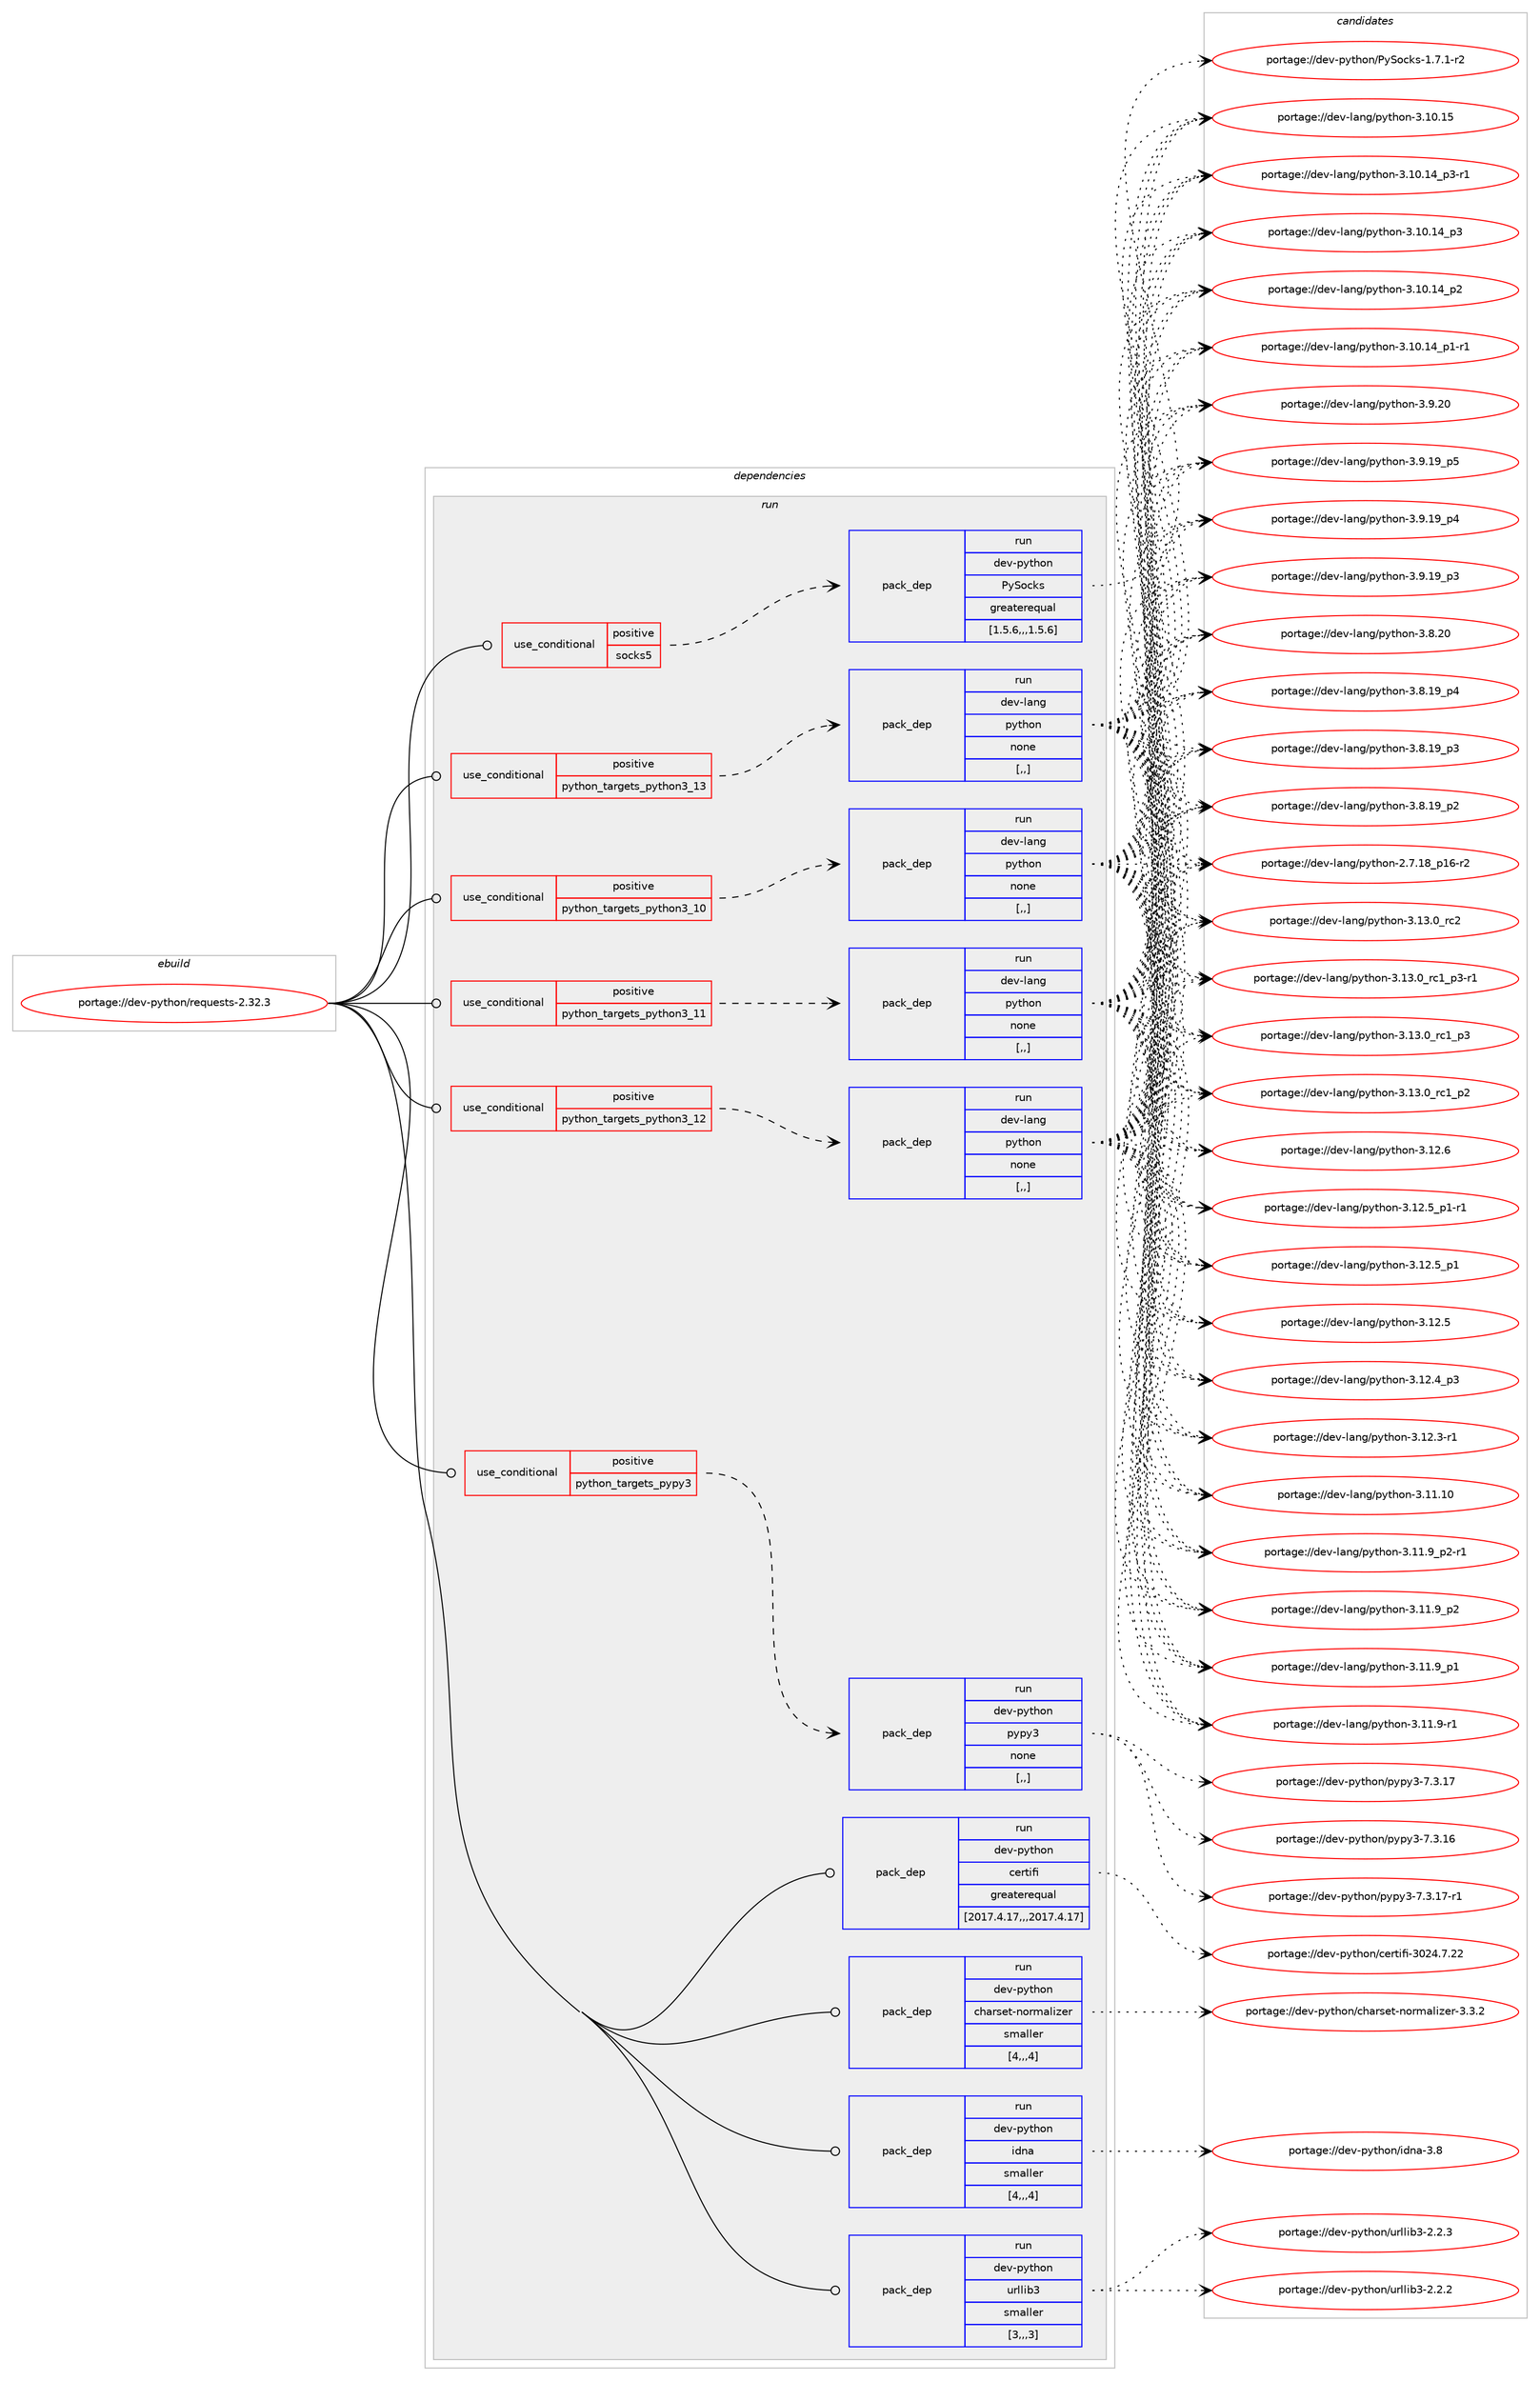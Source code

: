 digraph prolog {

# *************
# Graph options
# *************

newrank=true;
concentrate=true;
compound=true;
graph [rankdir=LR,fontname=Helvetica,fontsize=10,ranksep=1.5];#, ranksep=2.5, nodesep=0.2];
edge  [arrowhead=vee];
node  [fontname=Helvetica,fontsize=10];

# **********
# The ebuild
# **********

subgraph cluster_leftcol {
color=gray;
label=<<i>ebuild</i>>;
id [label="portage://dev-python/requests-2.32.3", color=red, width=4, href="../dev-python/requests-2.32.3.svg"];
}

# ****************
# The dependencies
# ****************

subgraph cluster_midcol {
color=gray;
label=<<i>dependencies</i>>;
subgraph cluster_compile {
fillcolor="#eeeeee";
style=filled;
label=<<i>compile</i>>;
}
subgraph cluster_compileandrun {
fillcolor="#eeeeee";
style=filled;
label=<<i>compile and run</i>>;
}
subgraph cluster_run {
fillcolor="#eeeeee";
style=filled;
label=<<i>run</i>>;
subgraph cond169640 {
dependency657194 [label=<<TABLE BORDER="0" CELLBORDER="1" CELLSPACING="0" CELLPADDING="4"><TR><TD ROWSPAN="3" CELLPADDING="10">use_conditional</TD></TR><TR><TD>positive</TD></TR><TR><TD>python_targets_pypy3</TD></TR></TABLE>>, shape=none, color=red];
subgraph pack482692 {
dependency657195 [label=<<TABLE BORDER="0" CELLBORDER="1" CELLSPACING="0" CELLPADDING="4" WIDTH="220"><TR><TD ROWSPAN="6" CELLPADDING="30">pack_dep</TD></TR><TR><TD WIDTH="110">run</TD></TR><TR><TD>dev-python</TD></TR><TR><TD>pypy3</TD></TR><TR><TD>none</TD></TR><TR><TD>[,,]</TD></TR></TABLE>>, shape=none, color=blue];
}
dependency657194:e -> dependency657195:w [weight=20,style="dashed",arrowhead="vee"];
}
id:e -> dependency657194:w [weight=20,style="solid",arrowhead="odot"];
subgraph cond169641 {
dependency657196 [label=<<TABLE BORDER="0" CELLBORDER="1" CELLSPACING="0" CELLPADDING="4"><TR><TD ROWSPAN="3" CELLPADDING="10">use_conditional</TD></TR><TR><TD>positive</TD></TR><TR><TD>python_targets_python3_10</TD></TR></TABLE>>, shape=none, color=red];
subgraph pack482693 {
dependency657197 [label=<<TABLE BORDER="0" CELLBORDER="1" CELLSPACING="0" CELLPADDING="4" WIDTH="220"><TR><TD ROWSPAN="6" CELLPADDING="30">pack_dep</TD></TR><TR><TD WIDTH="110">run</TD></TR><TR><TD>dev-lang</TD></TR><TR><TD>python</TD></TR><TR><TD>none</TD></TR><TR><TD>[,,]</TD></TR></TABLE>>, shape=none, color=blue];
}
dependency657196:e -> dependency657197:w [weight=20,style="dashed",arrowhead="vee"];
}
id:e -> dependency657196:w [weight=20,style="solid",arrowhead="odot"];
subgraph cond169642 {
dependency657198 [label=<<TABLE BORDER="0" CELLBORDER="1" CELLSPACING="0" CELLPADDING="4"><TR><TD ROWSPAN="3" CELLPADDING="10">use_conditional</TD></TR><TR><TD>positive</TD></TR><TR><TD>python_targets_python3_11</TD></TR></TABLE>>, shape=none, color=red];
subgraph pack482694 {
dependency657199 [label=<<TABLE BORDER="0" CELLBORDER="1" CELLSPACING="0" CELLPADDING="4" WIDTH="220"><TR><TD ROWSPAN="6" CELLPADDING="30">pack_dep</TD></TR><TR><TD WIDTH="110">run</TD></TR><TR><TD>dev-lang</TD></TR><TR><TD>python</TD></TR><TR><TD>none</TD></TR><TR><TD>[,,]</TD></TR></TABLE>>, shape=none, color=blue];
}
dependency657198:e -> dependency657199:w [weight=20,style="dashed",arrowhead="vee"];
}
id:e -> dependency657198:w [weight=20,style="solid",arrowhead="odot"];
subgraph cond169643 {
dependency657200 [label=<<TABLE BORDER="0" CELLBORDER="1" CELLSPACING="0" CELLPADDING="4"><TR><TD ROWSPAN="3" CELLPADDING="10">use_conditional</TD></TR><TR><TD>positive</TD></TR><TR><TD>python_targets_python3_12</TD></TR></TABLE>>, shape=none, color=red];
subgraph pack482695 {
dependency657201 [label=<<TABLE BORDER="0" CELLBORDER="1" CELLSPACING="0" CELLPADDING="4" WIDTH="220"><TR><TD ROWSPAN="6" CELLPADDING="30">pack_dep</TD></TR><TR><TD WIDTH="110">run</TD></TR><TR><TD>dev-lang</TD></TR><TR><TD>python</TD></TR><TR><TD>none</TD></TR><TR><TD>[,,]</TD></TR></TABLE>>, shape=none, color=blue];
}
dependency657200:e -> dependency657201:w [weight=20,style="dashed",arrowhead="vee"];
}
id:e -> dependency657200:w [weight=20,style="solid",arrowhead="odot"];
subgraph cond169644 {
dependency657202 [label=<<TABLE BORDER="0" CELLBORDER="1" CELLSPACING="0" CELLPADDING="4"><TR><TD ROWSPAN="3" CELLPADDING="10">use_conditional</TD></TR><TR><TD>positive</TD></TR><TR><TD>python_targets_python3_13</TD></TR></TABLE>>, shape=none, color=red];
subgraph pack482696 {
dependency657203 [label=<<TABLE BORDER="0" CELLBORDER="1" CELLSPACING="0" CELLPADDING="4" WIDTH="220"><TR><TD ROWSPAN="6" CELLPADDING="30">pack_dep</TD></TR><TR><TD WIDTH="110">run</TD></TR><TR><TD>dev-lang</TD></TR><TR><TD>python</TD></TR><TR><TD>none</TD></TR><TR><TD>[,,]</TD></TR></TABLE>>, shape=none, color=blue];
}
dependency657202:e -> dependency657203:w [weight=20,style="dashed",arrowhead="vee"];
}
id:e -> dependency657202:w [weight=20,style="solid",arrowhead="odot"];
subgraph cond169645 {
dependency657204 [label=<<TABLE BORDER="0" CELLBORDER="1" CELLSPACING="0" CELLPADDING="4"><TR><TD ROWSPAN="3" CELLPADDING="10">use_conditional</TD></TR><TR><TD>positive</TD></TR><TR><TD>socks5</TD></TR></TABLE>>, shape=none, color=red];
subgraph pack482697 {
dependency657205 [label=<<TABLE BORDER="0" CELLBORDER="1" CELLSPACING="0" CELLPADDING="4" WIDTH="220"><TR><TD ROWSPAN="6" CELLPADDING="30">pack_dep</TD></TR><TR><TD WIDTH="110">run</TD></TR><TR><TD>dev-python</TD></TR><TR><TD>PySocks</TD></TR><TR><TD>greaterequal</TD></TR><TR><TD>[1.5.6,,,1.5.6]</TD></TR></TABLE>>, shape=none, color=blue];
}
dependency657204:e -> dependency657205:w [weight=20,style="dashed",arrowhead="vee"];
}
id:e -> dependency657204:w [weight=20,style="solid",arrowhead="odot"];
subgraph pack482698 {
dependency657206 [label=<<TABLE BORDER="0" CELLBORDER="1" CELLSPACING="0" CELLPADDING="4" WIDTH="220"><TR><TD ROWSPAN="6" CELLPADDING="30">pack_dep</TD></TR><TR><TD WIDTH="110">run</TD></TR><TR><TD>dev-python</TD></TR><TR><TD>certifi</TD></TR><TR><TD>greaterequal</TD></TR><TR><TD>[2017.4.17,,,2017.4.17]</TD></TR></TABLE>>, shape=none, color=blue];
}
id:e -> dependency657206:w [weight=20,style="solid",arrowhead="odot"];
subgraph pack482699 {
dependency657207 [label=<<TABLE BORDER="0" CELLBORDER="1" CELLSPACING="0" CELLPADDING="4" WIDTH="220"><TR><TD ROWSPAN="6" CELLPADDING="30">pack_dep</TD></TR><TR><TD WIDTH="110">run</TD></TR><TR><TD>dev-python</TD></TR><TR><TD>charset-normalizer</TD></TR><TR><TD>smaller</TD></TR><TR><TD>[4,,,4]</TD></TR></TABLE>>, shape=none, color=blue];
}
id:e -> dependency657207:w [weight=20,style="solid",arrowhead="odot"];
subgraph pack482700 {
dependency657208 [label=<<TABLE BORDER="0" CELLBORDER="1" CELLSPACING="0" CELLPADDING="4" WIDTH="220"><TR><TD ROWSPAN="6" CELLPADDING="30">pack_dep</TD></TR><TR><TD WIDTH="110">run</TD></TR><TR><TD>dev-python</TD></TR><TR><TD>idna</TD></TR><TR><TD>smaller</TD></TR><TR><TD>[4,,,4]</TD></TR></TABLE>>, shape=none, color=blue];
}
id:e -> dependency657208:w [weight=20,style="solid",arrowhead="odot"];
subgraph pack482701 {
dependency657209 [label=<<TABLE BORDER="0" CELLBORDER="1" CELLSPACING="0" CELLPADDING="4" WIDTH="220"><TR><TD ROWSPAN="6" CELLPADDING="30">pack_dep</TD></TR><TR><TD WIDTH="110">run</TD></TR><TR><TD>dev-python</TD></TR><TR><TD>urllib3</TD></TR><TR><TD>smaller</TD></TR><TR><TD>[3,,,3]</TD></TR></TABLE>>, shape=none, color=blue];
}
id:e -> dependency657209:w [weight=20,style="solid",arrowhead="odot"];
}
}

# **************
# The candidates
# **************

subgraph cluster_choices {
rank=same;
color=gray;
label=<<i>candidates</i>>;

subgraph choice482692 {
color=black;
nodesep=1;
choice100101118451121211161041111104711212111212151455546514649554511449 [label="portage://dev-python/pypy3-7.3.17-r1", color=red, width=4,href="../dev-python/pypy3-7.3.17-r1.svg"];
choice10010111845112121116104111110471121211121215145554651464955 [label="portage://dev-python/pypy3-7.3.17", color=red, width=4,href="../dev-python/pypy3-7.3.17.svg"];
choice10010111845112121116104111110471121211121215145554651464954 [label="portage://dev-python/pypy3-7.3.16", color=red, width=4,href="../dev-python/pypy3-7.3.16.svg"];
dependency657195:e -> choice100101118451121211161041111104711212111212151455546514649554511449:w [style=dotted,weight="100"];
dependency657195:e -> choice10010111845112121116104111110471121211121215145554651464955:w [style=dotted,weight="100"];
dependency657195:e -> choice10010111845112121116104111110471121211121215145554651464954:w [style=dotted,weight="100"];
}
subgraph choice482693 {
color=black;
nodesep=1;
choice10010111845108971101034711212111610411111045514649514648951149950 [label="portage://dev-lang/python-3.13.0_rc2", color=red, width=4,href="../dev-lang/python-3.13.0_rc2.svg"];
choice1001011184510897110103471121211161041111104551464951464895114994995112514511449 [label="portage://dev-lang/python-3.13.0_rc1_p3-r1", color=red, width=4,href="../dev-lang/python-3.13.0_rc1_p3-r1.svg"];
choice100101118451089711010347112121116104111110455146495146489511499499511251 [label="portage://dev-lang/python-3.13.0_rc1_p3", color=red, width=4,href="../dev-lang/python-3.13.0_rc1_p3.svg"];
choice100101118451089711010347112121116104111110455146495146489511499499511250 [label="portage://dev-lang/python-3.13.0_rc1_p2", color=red, width=4,href="../dev-lang/python-3.13.0_rc1_p2.svg"];
choice10010111845108971101034711212111610411111045514649504654 [label="portage://dev-lang/python-3.12.6", color=red, width=4,href="../dev-lang/python-3.12.6.svg"];
choice1001011184510897110103471121211161041111104551464950465395112494511449 [label="portage://dev-lang/python-3.12.5_p1-r1", color=red, width=4,href="../dev-lang/python-3.12.5_p1-r1.svg"];
choice100101118451089711010347112121116104111110455146495046539511249 [label="portage://dev-lang/python-3.12.5_p1", color=red, width=4,href="../dev-lang/python-3.12.5_p1.svg"];
choice10010111845108971101034711212111610411111045514649504653 [label="portage://dev-lang/python-3.12.5", color=red, width=4,href="../dev-lang/python-3.12.5.svg"];
choice100101118451089711010347112121116104111110455146495046529511251 [label="portage://dev-lang/python-3.12.4_p3", color=red, width=4,href="../dev-lang/python-3.12.4_p3.svg"];
choice100101118451089711010347112121116104111110455146495046514511449 [label="portage://dev-lang/python-3.12.3-r1", color=red, width=4,href="../dev-lang/python-3.12.3-r1.svg"];
choice1001011184510897110103471121211161041111104551464949464948 [label="portage://dev-lang/python-3.11.10", color=red, width=4,href="../dev-lang/python-3.11.10.svg"];
choice1001011184510897110103471121211161041111104551464949465795112504511449 [label="portage://dev-lang/python-3.11.9_p2-r1", color=red, width=4,href="../dev-lang/python-3.11.9_p2-r1.svg"];
choice100101118451089711010347112121116104111110455146494946579511250 [label="portage://dev-lang/python-3.11.9_p2", color=red, width=4,href="../dev-lang/python-3.11.9_p2.svg"];
choice100101118451089711010347112121116104111110455146494946579511249 [label="portage://dev-lang/python-3.11.9_p1", color=red, width=4,href="../dev-lang/python-3.11.9_p1.svg"];
choice100101118451089711010347112121116104111110455146494946574511449 [label="portage://dev-lang/python-3.11.9-r1", color=red, width=4,href="../dev-lang/python-3.11.9-r1.svg"];
choice1001011184510897110103471121211161041111104551464948464953 [label="portage://dev-lang/python-3.10.15", color=red, width=4,href="../dev-lang/python-3.10.15.svg"];
choice100101118451089711010347112121116104111110455146494846495295112514511449 [label="portage://dev-lang/python-3.10.14_p3-r1", color=red, width=4,href="../dev-lang/python-3.10.14_p3-r1.svg"];
choice10010111845108971101034711212111610411111045514649484649529511251 [label="portage://dev-lang/python-3.10.14_p3", color=red, width=4,href="../dev-lang/python-3.10.14_p3.svg"];
choice10010111845108971101034711212111610411111045514649484649529511250 [label="portage://dev-lang/python-3.10.14_p2", color=red, width=4,href="../dev-lang/python-3.10.14_p2.svg"];
choice100101118451089711010347112121116104111110455146494846495295112494511449 [label="portage://dev-lang/python-3.10.14_p1-r1", color=red, width=4,href="../dev-lang/python-3.10.14_p1-r1.svg"];
choice10010111845108971101034711212111610411111045514657465048 [label="portage://dev-lang/python-3.9.20", color=red, width=4,href="../dev-lang/python-3.9.20.svg"];
choice100101118451089711010347112121116104111110455146574649579511253 [label="portage://dev-lang/python-3.9.19_p5", color=red, width=4,href="../dev-lang/python-3.9.19_p5.svg"];
choice100101118451089711010347112121116104111110455146574649579511252 [label="portage://dev-lang/python-3.9.19_p4", color=red, width=4,href="../dev-lang/python-3.9.19_p4.svg"];
choice100101118451089711010347112121116104111110455146574649579511251 [label="portage://dev-lang/python-3.9.19_p3", color=red, width=4,href="../dev-lang/python-3.9.19_p3.svg"];
choice10010111845108971101034711212111610411111045514656465048 [label="portage://dev-lang/python-3.8.20", color=red, width=4,href="../dev-lang/python-3.8.20.svg"];
choice100101118451089711010347112121116104111110455146564649579511252 [label="portage://dev-lang/python-3.8.19_p4", color=red, width=4,href="../dev-lang/python-3.8.19_p4.svg"];
choice100101118451089711010347112121116104111110455146564649579511251 [label="portage://dev-lang/python-3.8.19_p3", color=red, width=4,href="../dev-lang/python-3.8.19_p3.svg"];
choice100101118451089711010347112121116104111110455146564649579511250 [label="portage://dev-lang/python-3.8.19_p2", color=red, width=4,href="../dev-lang/python-3.8.19_p2.svg"];
choice100101118451089711010347112121116104111110455046554649569511249544511450 [label="portage://dev-lang/python-2.7.18_p16-r2", color=red, width=4,href="../dev-lang/python-2.7.18_p16-r2.svg"];
dependency657197:e -> choice10010111845108971101034711212111610411111045514649514648951149950:w [style=dotted,weight="100"];
dependency657197:e -> choice1001011184510897110103471121211161041111104551464951464895114994995112514511449:w [style=dotted,weight="100"];
dependency657197:e -> choice100101118451089711010347112121116104111110455146495146489511499499511251:w [style=dotted,weight="100"];
dependency657197:e -> choice100101118451089711010347112121116104111110455146495146489511499499511250:w [style=dotted,weight="100"];
dependency657197:e -> choice10010111845108971101034711212111610411111045514649504654:w [style=dotted,weight="100"];
dependency657197:e -> choice1001011184510897110103471121211161041111104551464950465395112494511449:w [style=dotted,weight="100"];
dependency657197:e -> choice100101118451089711010347112121116104111110455146495046539511249:w [style=dotted,weight="100"];
dependency657197:e -> choice10010111845108971101034711212111610411111045514649504653:w [style=dotted,weight="100"];
dependency657197:e -> choice100101118451089711010347112121116104111110455146495046529511251:w [style=dotted,weight="100"];
dependency657197:e -> choice100101118451089711010347112121116104111110455146495046514511449:w [style=dotted,weight="100"];
dependency657197:e -> choice1001011184510897110103471121211161041111104551464949464948:w [style=dotted,weight="100"];
dependency657197:e -> choice1001011184510897110103471121211161041111104551464949465795112504511449:w [style=dotted,weight="100"];
dependency657197:e -> choice100101118451089711010347112121116104111110455146494946579511250:w [style=dotted,weight="100"];
dependency657197:e -> choice100101118451089711010347112121116104111110455146494946579511249:w [style=dotted,weight="100"];
dependency657197:e -> choice100101118451089711010347112121116104111110455146494946574511449:w [style=dotted,weight="100"];
dependency657197:e -> choice1001011184510897110103471121211161041111104551464948464953:w [style=dotted,weight="100"];
dependency657197:e -> choice100101118451089711010347112121116104111110455146494846495295112514511449:w [style=dotted,weight="100"];
dependency657197:e -> choice10010111845108971101034711212111610411111045514649484649529511251:w [style=dotted,weight="100"];
dependency657197:e -> choice10010111845108971101034711212111610411111045514649484649529511250:w [style=dotted,weight="100"];
dependency657197:e -> choice100101118451089711010347112121116104111110455146494846495295112494511449:w [style=dotted,weight="100"];
dependency657197:e -> choice10010111845108971101034711212111610411111045514657465048:w [style=dotted,weight="100"];
dependency657197:e -> choice100101118451089711010347112121116104111110455146574649579511253:w [style=dotted,weight="100"];
dependency657197:e -> choice100101118451089711010347112121116104111110455146574649579511252:w [style=dotted,weight="100"];
dependency657197:e -> choice100101118451089711010347112121116104111110455146574649579511251:w [style=dotted,weight="100"];
dependency657197:e -> choice10010111845108971101034711212111610411111045514656465048:w [style=dotted,weight="100"];
dependency657197:e -> choice100101118451089711010347112121116104111110455146564649579511252:w [style=dotted,weight="100"];
dependency657197:e -> choice100101118451089711010347112121116104111110455146564649579511251:w [style=dotted,weight="100"];
dependency657197:e -> choice100101118451089711010347112121116104111110455146564649579511250:w [style=dotted,weight="100"];
dependency657197:e -> choice100101118451089711010347112121116104111110455046554649569511249544511450:w [style=dotted,weight="100"];
}
subgraph choice482694 {
color=black;
nodesep=1;
choice10010111845108971101034711212111610411111045514649514648951149950 [label="portage://dev-lang/python-3.13.0_rc2", color=red, width=4,href="../dev-lang/python-3.13.0_rc2.svg"];
choice1001011184510897110103471121211161041111104551464951464895114994995112514511449 [label="portage://dev-lang/python-3.13.0_rc1_p3-r1", color=red, width=4,href="../dev-lang/python-3.13.0_rc1_p3-r1.svg"];
choice100101118451089711010347112121116104111110455146495146489511499499511251 [label="portage://dev-lang/python-3.13.0_rc1_p3", color=red, width=4,href="../dev-lang/python-3.13.0_rc1_p3.svg"];
choice100101118451089711010347112121116104111110455146495146489511499499511250 [label="portage://dev-lang/python-3.13.0_rc1_p2", color=red, width=4,href="../dev-lang/python-3.13.0_rc1_p2.svg"];
choice10010111845108971101034711212111610411111045514649504654 [label="portage://dev-lang/python-3.12.6", color=red, width=4,href="../dev-lang/python-3.12.6.svg"];
choice1001011184510897110103471121211161041111104551464950465395112494511449 [label="portage://dev-lang/python-3.12.5_p1-r1", color=red, width=4,href="../dev-lang/python-3.12.5_p1-r1.svg"];
choice100101118451089711010347112121116104111110455146495046539511249 [label="portage://dev-lang/python-3.12.5_p1", color=red, width=4,href="../dev-lang/python-3.12.5_p1.svg"];
choice10010111845108971101034711212111610411111045514649504653 [label="portage://dev-lang/python-3.12.5", color=red, width=4,href="../dev-lang/python-3.12.5.svg"];
choice100101118451089711010347112121116104111110455146495046529511251 [label="portage://dev-lang/python-3.12.4_p3", color=red, width=4,href="../dev-lang/python-3.12.4_p3.svg"];
choice100101118451089711010347112121116104111110455146495046514511449 [label="portage://dev-lang/python-3.12.3-r1", color=red, width=4,href="../dev-lang/python-3.12.3-r1.svg"];
choice1001011184510897110103471121211161041111104551464949464948 [label="portage://dev-lang/python-3.11.10", color=red, width=4,href="../dev-lang/python-3.11.10.svg"];
choice1001011184510897110103471121211161041111104551464949465795112504511449 [label="portage://dev-lang/python-3.11.9_p2-r1", color=red, width=4,href="../dev-lang/python-3.11.9_p2-r1.svg"];
choice100101118451089711010347112121116104111110455146494946579511250 [label="portage://dev-lang/python-3.11.9_p2", color=red, width=4,href="../dev-lang/python-3.11.9_p2.svg"];
choice100101118451089711010347112121116104111110455146494946579511249 [label="portage://dev-lang/python-3.11.9_p1", color=red, width=4,href="../dev-lang/python-3.11.9_p1.svg"];
choice100101118451089711010347112121116104111110455146494946574511449 [label="portage://dev-lang/python-3.11.9-r1", color=red, width=4,href="../dev-lang/python-3.11.9-r1.svg"];
choice1001011184510897110103471121211161041111104551464948464953 [label="portage://dev-lang/python-3.10.15", color=red, width=4,href="../dev-lang/python-3.10.15.svg"];
choice100101118451089711010347112121116104111110455146494846495295112514511449 [label="portage://dev-lang/python-3.10.14_p3-r1", color=red, width=4,href="../dev-lang/python-3.10.14_p3-r1.svg"];
choice10010111845108971101034711212111610411111045514649484649529511251 [label="portage://dev-lang/python-3.10.14_p3", color=red, width=4,href="../dev-lang/python-3.10.14_p3.svg"];
choice10010111845108971101034711212111610411111045514649484649529511250 [label="portage://dev-lang/python-3.10.14_p2", color=red, width=4,href="../dev-lang/python-3.10.14_p2.svg"];
choice100101118451089711010347112121116104111110455146494846495295112494511449 [label="portage://dev-lang/python-3.10.14_p1-r1", color=red, width=4,href="../dev-lang/python-3.10.14_p1-r1.svg"];
choice10010111845108971101034711212111610411111045514657465048 [label="portage://dev-lang/python-3.9.20", color=red, width=4,href="../dev-lang/python-3.9.20.svg"];
choice100101118451089711010347112121116104111110455146574649579511253 [label="portage://dev-lang/python-3.9.19_p5", color=red, width=4,href="../dev-lang/python-3.9.19_p5.svg"];
choice100101118451089711010347112121116104111110455146574649579511252 [label="portage://dev-lang/python-3.9.19_p4", color=red, width=4,href="../dev-lang/python-3.9.19_p4.svg"];
choice100101118451089711010347112121116104111110455146574649579511251 [label="portage://dev-lang/python-3.9.19_p3", color=red, width=4,href="../dev-lang/python-3.9.19_p3.svg"];
choice10010111845108971101034711212111610411111045514656465048 [label="portage://dev-lang/python-3.8.20", color=red, width=4,href="../dev-lang/python-3.8.20.svg"];
choice100101118451089711010347112121116104111110455146564649579511252 [label="portage://dev-lang/python-3.8.19_p4", color=red, width=4,href="../dev-lang/python-3.8.19_p4.svg"];
choice100101118451089711010347112121116104111110455146564649579511251 [label="portage://dev-lang/python-3.8.19_p3", color=red, width=4,href="../dev-lang/python-3.8.19_p3.svg"];
choice100101118451089711010347112121116104111110455146564649579511250 [label="portage://dev-lang/python-3.8.19_p2", color=red, width=4,href="../dev-lang/python-3.8.19_p2.svg"];
choice100101118451089711010347112121116104111110455046554649569511249544511450 [label="portage://dev-lang/python-2.7.18_p16-r2", color=red, width=4,href="../dev-lang/python-2.7.18_p16-r2.svg"];
dependency657199:e -> choice10010111845108971101034711212111610411111045514649514648951149950:w [style=dotted,weight="100"];
dependency657199:e -> choice1001011184510897110103471121211161041111104551464951464895114994995112514511449:w [style=dotted,weight="100"];
dependency657199:e -> choice100101118451089711010347112121116104111110455146495146489511499499511251:w [style=dotted,weight="100"];
dependency657199:e -> choice100101118451089711010347112121116104111110455146495146489511499499511250:w [style=dotted,weight="100"];
dependency657199:e -> choice10010111845108971101034711212111610411111045514649504654:w [style=dotted,weight="100"];
dependency657199:e -> choice1001011184510897110103471121211161041111104551464950465395112494511449:w [style=dotted,weight="100"];
dependency657199:e -> choice100101118451089711010347112121116104111110455146495046539511249:w [style=dotted,weight="100"];
dependency657199:e -> choice10010111845108971101034711212111610411111045514649504653:w [style=dotted,weight="100"];
dependency657199:e -> choice100101118451089711010347112121116104111110455146495046529511251:w [style=dotted,weight="100"];
dependency657199:e -> choice100101118451089711010347112121116104111110455146495046514511449:w [style=dotted,weight="100"];
dependency657199:e -> choice1001011184510897110103471121211161041111104551464949464948:w [style=dotted,weight="100"];
dependency657199:e -> choice1001011184510897110103471121211161041111104551464949465795112504511449:w [style=dotted,weight="100"];
dependency657199:e -> choice100101118451089711010347112121116104111110455146494946579511250:w [style=dotted,weight="100"];
dependency657199:e -> choice100101118451089711010347112121116104111110455146494946579511249:w [style=dotted,weight="100"];
dependency657199:e -> choice100101118451089711010347112121116104111110455146494946574511449:w [style=dotted,weight="100"];
dependency657199:e -> choice1001011184510897110103471121211161041111104551464948464953:w [style=dotted,weight="100"];
dependency657199:e -> choice100101118451089711010347112121116104111110455146494846495295112514511449:w [style=dotted,weight="100"];
dependency657199:e -> choice10010111845108971101034711212111610411111045514649484649529511251:w [style=dotted,weight="100"];
dependency657199:e -> choice10010111845108971101034711212111610411111045514649484649529511250:w [style=dotted,weight="100"];
dependency657199:e -> choice100101118451089711010347112121116104111110455146494846495295112494511449:w [style=dotted,weight="100"];
dependency657199:e -> choice10010111845108971101034711212111610411111045514657465048:w [style=dotted,weight="100"];
dependency657199:e -> choice100101118451089711010347112121116104111110455146574649579511253:w [style=dotted,weight="100"];
dependency657199:e -> choice100101118451089711010347112121116104111110455146574649579511252:w [style=dotted,weight="100"];
dependency657199:e -> choice100101118451089711010347112121116104111110455146574649579511251:w [style=dotted,weight="100"];
dependency657199:e -> choice10010111845108971101034711212111610411111045514656465048:w [style=dotted,weight="100"];
dependency657199:e -> choice100101118451089711010347112121116104111110455146564649579511252:w [style=dotted,weight="100"];
dependency657199:e -> choice100101118451089711010347112121116104111110455146564649579511251:w [style=dotted,weight="100"];
dependency657199:e -> choice100101118451089711010347112121116104111110455146564649579511250:w [style=dotted,weight="100"];
dependency657199:e -> choice100101118451089711010347112121116104111110455046554649569511249544511450:w [style=dotted,weight="100"];
}
subgraph choice482695 {
color=black;
nodesep=1;
choice10010111845108971101034711212111610411111045514649514648951149950 [label="portage://dev-lang/python-3.13.0_rc2", color=red, width=4,href="../dev-lang/python-3.13.0_rc2.svg"];
choice1001011184510897110103471121211161041111104551464951464895114994995112514511449 [label="portage://dev-lang/python-3.13.0_rc1_p3-r1", color=red, width=4,href="../dev-lang/python-3.13.0_rc1_p3-r1.svg"];
choice100101118451089711010347112121116104111110455146495146489511499499511251 [label="portage://dev-lang/python-3.13.0_rc1_p3", color=red, width=4,href="../dev-lang/python-3.13.0_rc1_p3.svg"];
choice100101118451089711010347112121116104111110455146495146489511499499511250 [label="portage://dev-lang/python-3.13.0_rc1_p2", color=red, width=4,href="../dev-lang/python-3.13.0_rc1_p2.svg"];
choice10010111845108971101034711212111610411111045514649504654 [label="portage://dev-lang/python-3.12.6", color=red, width=4,href="../dev-lang/python-3.12.6.svg"];
choice1001011184510897110103471121211161041111104551464950465395112494511449 [label="portage://dev-lang/python-3.12.5_p1-r1", color=red, width=4,href="../dev-lang/python-3.12.5_p1-r1.svg"];
choice100101118451089711010347112121116104111110455146495046539511249 [label="portage://dev-lang/python-3.12.5_p1", color=red, width=4,href="../dev-lang/python-3.12.5_p1.svg"];
choice10010111845108971101034711212111610411111045514649504653 [label="portage://dev-lang/python-3.12.5", color=red, width=4,href="../dev-lang/python-3.12.5.svg"];
choice100101118451089711010347112121116104111110455146495046529511251 [label="portage://dev-lang/python-3.12.4_p3", color=red, width=4,href="../dev-lang/python-3.12.4_p3.svg"];
choice100101118451089711010347112121116104111110455146495046514511449 [label="portage://dev-lang/python-3.12.3-r1", color=red, width=4,href="../dev-lang/python-3.12.3-r1.svg"];
choice1001011184510897110103471121211161041111104551464949464948 [label="portage://dev-lang/python-3.11.10", color=red, width=4,href="../dev-lang/python-3.11.10.svg"];
choice1001011184510897110103471121211161041111104551464949465795112504511449 [label="portage://dev-lang/python-3.11.9_p2-r1", color=red, width=4,href="../dev-lang/python-3.11.9_p2-r1.svg"];
choice100101118451089711010347112121116104111110455146494946579511250 [label="portage://dev-lang/python-3.11.9_p2", color=red, width=4,href="../dev-lang/python-3.11.9_p2.svg"];
choice100101118451089711010347112121116104111110455146494946579511249 [label="portage://dev-lang/python-3.11.9_p1", color=red, width=4,href="../dev-lang/python-3.11.9_p1.svg"];
choice100101118451089711010347112121116104111110455146494946574511449 [label="portage://dev-lang/python-3.11.9-r1", color=red, width=4,href="../dev-lang/python-3.11.9-r1.svg"];
choice1001011184510897110103471121211161041111104551464948464953 [label="portage://dev-lang/python-3.10.15", color=red, width=4,href="../dev-lang/python-3.10.15.svg"];
choice100101118451089711010347112121116104111110455146494846495295112514511449 [label="portage://dev-lang/python-3.10.14_p3-r1", color=red, width=4,href="../dev-lang/python-3.10.14_p3-r1.svg"];
choice10010111845108971101034711212111610411111045514649484649529511251 [label="portage://dev-lang/python-3.10.14_p3", color=red, width=4,href="../dev-lang/python-3.10.14_p3.svg"];
choice10010111845108971101034711212111610411111045514649484649529511250 [label="portage://dev-lang/python-3.10.14_p2", color=red, width=4,href="../dev-lang/python-3.10.14_p2.svg"];
choice100101118451089711010347112121116104111110455146494846495295112494511449 [label="portage://dev-lang/python-3.10.14_p1-r1", color=red, width=4,href="../dev-lang/python-3.10.14_p1-r1.svg"];
choice10010111845108971101034711212111610411111045514657465048 [label="portage://dev-lang/python-3.9.20", color=red, width=4,href="../dev-lang/python-3.9.20.svg"];
choice100101118451089711010347112121116104111110455146574649579511253 [label="portage://dev-lang/python-3.9.19_p5", color=red, width=4,href="../dev-lang/python-3.9.19_p5.svg"];
choice100101118451089711010347112121116104111110455146574649579511252 [label="portage://dev-lang/python-3.9.19_p4", color=red, width=4,href="../dev-lang/python-3.9.19_p4.svg"];
choice100101118451089711010347112121116104111110455146574649579511251 [label="portage://dev-lang/python-3.9.19_p3", color=red, width=4,href="../dev-lang/python-3.9.19_p3.svg"];
choice10010111845108971101034711212111610411111045514656465048 [label="portage://dev-lang/python-3.8.20", color=red, width=4,href="../dev-lang/python-3.8.20.svg"];
choice100101118451089711010347112121116104111110455146564649579511252 [label="portage://dev-lang/python-3.8.19_p4", color=red, width=4,href="../dev-lang/python-3.8.19_p4.svg"];
choice100101118451089711010347112121116104111110455146564649579511251 [label="portage://dev-lang/python-3.8.19_p3", color=red, width=4,href="../dev-lang/python-3.8.19_p3.svg"];
choice100101118451089711010347112121116104111110455146564649579511250 [label="portage://dev-lang/python-3.8.19_p2", color=red, width=4,href="../dev-lang/python-3.8.19_p2.svg"];
choice100101118451089711010347112121116104111110455046554649569511249544511450 [label="portage://dev-lang/python-2.7.18_p16-r2", color=red, width=4,href="../dev-lang/python-2.7.18_p16-r2.svg"];
dependency657201:e -> choice10010111845108971101034711212111610411111045514649514648951149950:w [style=dotted,weight="100"];
dependency657201:e -> choice1001011184510897110103471121211161041111104551464951464895114994995112514511449:w [style=dotted,weight="100"];
dependency657201:e -> choice100101118451089711010347112121116104111110455146495146489511499499511251:w [style=dotted,weight="100"];
dependency657201:e -> choice100101118451089711010347112121116104111110455146495146489511499499511250:w [style=dotted,weight="100"];
dependency657201:e -> choice10010111845108971101034711212111610411111045514649504654:w [style=dotted,weight="100"];
dependency657201:e -> choice1001011184510897110103471121211161041111104551464950465395112494511449:w [style=dotted,weight="100"];
dependency657201:e -> choice100101118451089711010347112121116104111110455146495046539511249:w [style=dotted,weight="100"];
dependency657201:e -> choice10010111845108971101034711212111610411111045514649504653:w [style=dotted,weight="100"];
dependency657201:e -> choice100101118451089711010347112121116104111110455146495046529511251:w [style=dotted,weight="100"];
dependency657201:e -> choice100101118451089711010347112121116104111110455146495046514511449:w [style=dotted,weight="100"];
dependency657201:e -> choice1001011184510897110103471121211161041111104551464949464948:w [style=dotted,weight="100"];
dependency657201:e -> choice1001011184510897110103471121211161041111104551464949465795112504511449:w [style=dotted,weight="100"];
dependency657201:e -> choice100101118451089711010347112121116104111110455146494946579511250:w [style=dotted,weight="100"];
dependency657201:e -> choice100101118451089711010347112121116104111110455146494946579511249:w [style=dotted,weight="100"];
dependency657201:e -> choice100101118451089711010347112121116104111110455146494946574511449:w [style=dotted,weight="100"];
dependency657201:e -> choice1001011184510897110103471121211161041111104551464948464953:w [style=dotted,weight="100"];
dependency657201:e -> choice100101118451089711010347112121116104111110455146494846495295112514511449:w [style=dotted,weight="100"];
dependency657201:e -> choice10010111845108971101034711212111610411111045514649484649529511251:w [style=dotted,weight="100"];
dependency657201:e -> choice10010111845108971101034711212111610411111045514649484649529511250:w [style=dotted,weight="100"];
dependency657201:e -> choice100101118451089711010347112121116104111110455146494846495295112494511449:w [style=dotted,weight="100"];
dependency657201:e -> choice10010111845108971101034711212111610411111045514657465048:w [style=dotted,weight="100"];
dependency657201:e -> choice100101118451089711010347112121116104111110455146574649579511253:w [style=dotted,weight="100"];
dependency657201:e -> choice100101118451089711010347112121116104111110455146574649579511252:w [style=dotted,weight="100"];
dependency657201:e -> choice100101118451089711010347112121116104111110455146574649579511251:w [style=dotted,weight="100"];
dependency657201:e -> choice10010111845108971101034711212111610411111045514656465048:w [style=dotted,weight="100"];
dependency657201:e -> choice100101118451089711010347112121116104111110455146564649579511252:w [style=dotted,weight="100"];
dependency657201:e -> choice100101118451089711010347112121116104111110455146564649579511251:w [style=dotted,weight="100"];
dependency657201:e -> choice100101118451089711010347112121116104111110455146564649579511250:w [style=dotted,weight="100"];
dependency657201:e -> choice100101118451089711010347112121116104111110455046554649569511249544511450:w [style=dotted,weight="100"];
}
subgraph choice482696 {
color=black;
nodesep=1;
choice10010111845108971101034711212111610411111045514649514648951149950 [label="portage://dev-lang/python-3.13.0_rc2", color=red, width=4,href="../dev-lang/python-3.13.0_rc2.svg"];
choice1001011184510897110103471121211161041111104551464951464895114994995112514511449 [label="portage://dev-lang/python-3.13.0_rc1_p3-r1", color=red, width=4,href="../dev-lang/python-3.13.0_rc1_p3-r1.svg"];
choice100101118451089711010347112121116104111110455146495146489511499499511251 [label="portage://dev-lang/python-3.13.0_rc1_p3", color=red, width=4,href="../dev-lang/python-3.13.0_rc1_p3.svg"];
choice100101118451089711010347112121116104111110455146495146489511499499511250 [label="portage://dev-lang/python-3.13.0_rc1_p2", color=red, width=4,href="../dev-lang/python-3.13.0_rc1_p2.svg"];
choice10010111845108971101034711212111610411111045514649504654 [label="portage://dev-lang/python-3.12.6", color=red, width=4,href="../dev-lang/python-3.12.6.svg"];
choice1001011184510897110103471121211161041111104551464950465395112494511449 [label="portage://dev-lang/python-3.12.5_p1-r1", color=red, width=4,href="../dev-lang/python-3.12.5_p1-r1.svg"];
choice100101118451089711010347112121116104111110455146495046539511249 [label="portage://dev-lang/python-3.12.5_p1", color=red, width=4,href="../dev-lang/python-3.12.5_p1.svg"];
choice10010111845108971101034711212111610411111045514649504653 [label="portage://dev-lang/python-3.12.5", color=red, width=4,href="../dev-lang/python-3.12.5.svg"];
choice100101118451089711010347112121116104111110455146495046529511251 [label="portage://dev-lang/python-3.12.4_p3", color=red, width=4,href="../dev-lang/python-3.12.4_p3.svg"];
choice100101118451089711010347112121116104111110455146495046514511449 [label="portage://dev-lang/python-3.12.3-r1", color=red, width=4,href="../dev-lang/python-3.12.3-r1.svg"];
choice1001011184510897110103471121211161041111104551464949464948 [label="portage://dev-lang/python-3.11.10", color=red, width=4,href="../dev-lang/python-3.11.10.svg"];
choice1001011184510897110103471121211161041111104551464949465795112504511449 [label="portage://dev-lang/python-3.11.9_p2-r1", color=red, width=4,href="../dev-lang/python-3.11.9_p2-r1.svg"];
choice100101118451089711010347112121116104111110455146494946579511250 [label="portage://dev-lang/python-3.11.9_p2", color=red, width=4,href="../dev-lang/python-3.11.9_p2.svg"];
choice100101118451089711010347112121116104111110455146494946579511249 [label="portage://dev-lang/python-3.11.9_p1", color=red, width=4,href="../dev-lang/python-3.11.9_p1.svg"];
choice100101118451089711010347112121116104111110455146494946574511449 [label="portage://dev-lang/python-3.11.9-r1", color=red, width=4,href="../dev-lang/python-3.11.9-r1.svg"];
choice1001011184510897110103471121211161041111104551464948464953 [label="portage://dev-lang/python-3.10.15", color=red, width=4,href="../dev-lang/python-3.10.15.svg"];
choice100101118451089711010347112121116104111110455146494846495295112514511449 [label="portage://dev-lang/python-3.10.14_p3-r1", color=red, width=4,href="../dev-lang/python-3.10.14_p3-r1.svg"];
choice10010111845108971101034711212111610411111045514649484649529511251 [label="portage://dev-lang/python-3.10.14_p3", color=red, width=4,href="../dev-lang/python-3.10.14_p3.svg"];
choice10010111845108971101034711212111610411111045514649484649529511250 [label="portage://dev-lang/python-3.10.14_p2", color=red, width=4,href="../dev-lang/python-3.10.14_p2.svg"];
choice100101118451089711010347112121116104111110455146494846495295112494511449 [label="portage://dev-lang/python-3.10.14_p1-r1", color=red, width=4,href="../dev-lang/python-3.10.14_p1-r1.svg"];
choice10010111845108971101034711212111610411111045514657465048 [label="portage://dev-lang/python-3.9.20", color=red, width=4,href="../dev-lang/python-3.9.20.svg"];
choice100101118451089711010347112121116104111110455146574649579511253 [label="portage://dev-lang/python-3.9.19_p5", color=red, width=4,href="../dev-lang/python-3.9.19_p5.svg"];
choice100101118451089711010347112121116104111110455146574649579511252 [label="portage://dev-lang/python-3.9.19_p4", color=red, width=4,href="../dev-lang/python-3.9.19_p4.svg"];
choice100101118451089711010347112121116104111110455146574649579511251 [label="portage://dev-lang/python-3.9.19_p3", color=red, width=4,href="../dev-lang/python-3.9.19_p3.svg"];
choice10010111845108971101034711212111610411111045514656465048 [label="portage://dev-lang/python-3.8.20", color=red, width=4,href="../dev-lang/python-3.8.20.svg"];
choice100101118451089711010347112121116104111110455146564649579511252 [label="portage://dev-lang/python-3.8.19_p4", color=red, width=4,href="../dev-lang/python-3.8.19_p4.svg"];
choice100101118451089711010347112121116104111110455146564649579511251 [label="portage://dev-lang/python-3.8.19_p3", color=red, width=4,href="../dev-lang/python-3.8.19_p3.svg"];
choice100101118451089711010347112121116104111110455146564649579511250 [label="portage://dev-lang/python-3.8.19_p2", color=red, width=4,href="../dev-lang/python-3.8.19_p2.svg"];
choice100101118451089711010347112121116104111110455046554649569511249544511450 [label="portage://dev-lang/python-2.7.18_p16-r2", color=red, width=4,href="../dev-lang/python-2.7.18_p16-r2.svg"];
dependency657203:e -> choice10010111845108971101034711212111610411111045514649514648951149950:w [style=dotted,weight="100"];
dependency657203:e -> choice1001011184510897110103471121211161041111104551464951464895114994995112514511449:w [style=dotted,weight="100"];
dependency657203:e -> choice100101118451089711010347112121116104111110455146495146489511499499511251:w [style=dotted,weight="100"];
dependency657203:e -> choice100101118451089711010347112121116104111110455146495146489511499499511250:w [style=dotted,weight="100"];
dependency657203:e -> choice10010111845108971101034711212111610411111045514649504654:w [style=dotted,weight="100"];
dependency657203:e -> choice1001011184510897110103471121211161041111104551464950465395112494511449:w [style=dotted,weight="100"];
dependency657203:e -> choice100101118451089711010347112121116104111110455146495046539511249:w [style=dotted,weight="100"];
dependency657203:e -> choice10010111845108971101034711212111610411111045514649504653:w [style=dotted,weight="100"];
dependency657203:e -> choice100101118451089711010347112121116104111110455146495046529511251:w [style=dotted,weight="100"];
dependency657203:e -> choice100101118451089711010347112121116104111110455146495046514511449:w [style=dotted,weight="100"];
dependency657203:e -> choice1001011184510897110103471121211161041111104551464949464948:w [style=dotted,weight="100"];
dependency657203:e -> choice1001011184510897110103471121211161041111104551464949465795112504511449:w [style=dotted,weight="100"];
dependency657203:e -> choice100101118451089711010347112121116104111110455146494946579511250:w [style=dotted,weight="100"];
dependency657203:e -> choice100101118451089711010347112121116104111110455146494946579511249:w [style=dotted,weight="100"];
dependency657203:e -> choice100101118451089711010347112121116104111110455146494946574511449:w [style=dotted,weight="100"];
dependency657203:e -> choice1001011184510897110103471121211161041111104551464948464953:w [style=dotted,weight="100"];
dependency657203:e -> choice100101118451089711010347112121116104111110455146494846495295112514511449:w [style=dotted,weight="100"];
dependency657203:e -> choice10010111845108971101034711212111610411111045514649484649529511251:w [style=dotted,weight="100"];
dependency657203:e -> choice10010111845108971101034711212111610411111045514649484649529511250:w [style=dotted,weight="100"];
dependency657203:e -> choice100101118451089711010347112121116104111110455146494846495295112494511449:w [style=dotted,weight="100"];
dependency657203:e -> choice10010111845108971101034711212111610411111045514657465048:w [style=dotted,weight="100"];
dependency657203:e -> choice100101118451089711010347112121116104111110455146574649579511253:w [style=dotted,weight="100"];
dependency657203:e -> choice100101118451089711010347112121116104111110455146574649579511252:w [style=dotted,weight="100"];
dependency657203:e -> choice100101118451089711010347112121116104111110455146574649579511251:w [style=dotted,weight="100"];
dependency657203:e -> choice10010111845108971101034711212111610411111045514656465048:w [style=dotted,weight="100"];
dependency657203:e -> choice100101118451089711010347112121116104111110455146564649579511252:w [style=dotted,weight="100"];
dependency657203:e -> choice100101118451089711010347112121116104111110455146564649579511251:w [style=dotted,weight="100"];
dependency657203:e -> choice100101118451089711010347112121116104111110455146564649579511250:w [style=dotted,weight="100"];
dependency657203:e -> choice100101118451089711010347112121116104111110455046554649569511249544511450:w [style=dotted,weight="100"];
}
subgraph choice482697 {
color=black;
nodesep=1;
choice10010111845112121116104111110478012183111991071154549465546494511450 [label="portage://dev-python/PySocks-1.7.1-r2", color=red, width=4,href="../dev-python/PySocks-1.7.1-r2.svg"];
dependency657205:e -> choice10010111845112121116104111110478012183111991071154549465546494511450:w [style=dotted,weight="100"];
}
subgraph choice482698 {
color=black;
nodesep=1;
choice10010111845112121116104111110479910111411610510210545514850524655465050 [label="portage://dev-python/certifi-3024.7.22", color=red, width=4,href="../dev-python/certifi-3024.7.22.svg"];
dependency657206:e -> choice10010111845112121116104111110479910111411610510210545514850524655465050:w [style=dotted,weight="100"];
}
subgraph choice482699 {
color=black;
nodesep=1;
choice100101118451121211161041111104799104971141151011164511011111410997108105122101114455146514650 [label="portage://dev-python/charset-normalizer-3.3.2", color=red, width=4,href="../dev-python/charset-normalizer-3.3.2.svg"];
dependency657207:e -> choice100101118451121211161041111104799104971141151011164511011111410997108105122101114455146514650:w [style=dotted,weight="100"];
}
subgraph choice482700 {
color=black;
nodesep=1;
choice10010111845112121116104111110471051001109745514656 [label="portage://dev-python/idna-3.8", color=red, width=4,href="../dev-python/idna-3.8.svg"];
dependency657208:e -> choice10010111845112121116104111110471051001109745514656:w [style=dotted,weight="100"];
}
subgraph choice482701 {
color=black;
nodesep=1;
choice10010111845112121116104111110471171141081081059851455046504651 [label="portage://dev-python/urllib3-2.2.3", color=red, width=4,href="../dev-python/urllib3-2.2.3.svg"];
choice10010111845112121116104111110471171141081081059851455046504650 [label="portage://dev-python/urllib3-2.2.2", color=red, width=4,href="../dev-python/urllib3-2.2.2.svg"];
dependency657209:e -> choice10010111845112121116104111110471171141081081059851455046504651:w [style=dotted,weight="100"];
dependency657209:e -> choice10010111845112121116104111110471171141081081059851455046504650:w [style=dotted,weight="100"];
}
}

}

